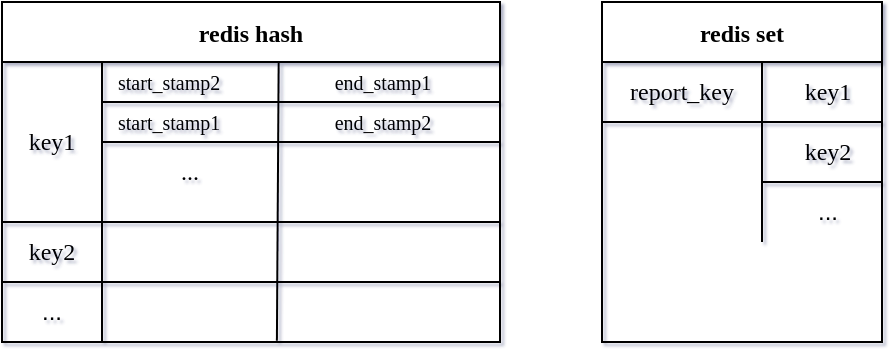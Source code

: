<mxfile version="15.3.7" type="github">
  <diagram id="tjPY2HDjKvtOfdVSWDJu" name="Page-1">
    <mxGraphModel dx="677" dy="-2000" grid="1" gridSize="10" guides="1" tooltips="1" connect="1" arrows="1" fold="1" page="1" pageScale="1" pageWidth="827" pageHeight="1169" math="0" shadow="1">
      <root>
        <mxCell id="0" />
        <mxCell id="1" parent="0" />
        <mxCell id="RR5l7dwtTw6Twv9wSW7C-24" value="" style="group;container=1;" vertex="1" connectable="0" parent="1">
          <mxGeometry x="200" y="2570" width="249" height="170" as="geometry" />
        </mxCell>
        <mxCell id="RR5l7dwtTw6Twv9wSW7C-20" value="" style="group;imageWidth=31;" vertex="1" connectable="0" parent="RR5l7dwtTw6Twv9wSW7C-24">
          <mxGeometry width="249" height="170" as="geometry" />
        </mxCell>
        <mxCell id="RR5l7dwtTw6Twv9wSW7C-1" value="redis hash" style="shape=table;startSize=30;container=1;collapsible=0;childLayout=tableLayout;fixedRows=1;rowLines=0;fontStyle=1;align=center;pointerEvents=1;fontFamily=Lucida Console;" vertex="1" parent="RR5l7dwtTw6Twv9wSW7C-20">
          <mxGeometry width="249" height="170" as="geometry" />
        </mxCell>
        <mxCell id="RR5l7dwtTw6Twv9wSW7C-2" value="" style="shape=partialRectangle;html=1;whiteSpace=wrap;collapsible=0;dropTarget=0;pointerEvents=1;fillColor=none;top=0;left=0;bottom=1;right=0;points=[[0,0.5],[1,0.5]];portConstraint=eastwest;" vertex="1" parent="RR5l7dwtTw6Twv9wSW7C-1">
          <mxGeometry y="30" width="249" height="80" as="geometry" />
        </mxCell>
        <mxCell id="RR5l7dwtTw6Twv9wSW7C-3" value="&lt;font face=&quot;Lucida Console&quot;&gt;key1&lt;/font&gt;" style="shape=partialRectangle;html=1;whiteSpace=wrap;connectable=0;fillColor=none;top=0;left=0;bottom=0;right=0;overflow=hidden;pointerEvents=1;" vertex="1" parent="RR5l7dwtTw6Twv9wSW7C-2">
          <mxGeometry width="50" height="80" as="geometry">
            <mxRectangle width="50" height="80" as="alternateBounds" />
          </mxGeometry>
        </mxCell>
        <mxCell id="RR5l7dwtTw6Twv9wSW7C-4" value="" style="shape=partialRectangle;html=1;whiteSpace=wrap;connectable=0;fillColor=none;top=0;left=0;bottom=0;right=0;align=left;spacingLeft=6;overflow=hidden;pointerEvents=1;" vertex="1" parent="RR5l7dwtTw6Twv9wSW7C-2">
          <mxGeometry x="50" width="199" height="80" as="geometry">
            <mxRectangle width="199" height="80" as="alternateBounds" />
          </mxGeometry>
        </mxCell>
        <mxCell id="RR5l7dwtTw6Twv9wSW7C-5" value="" style="shape=partialRectangle;html=1;whiteSpace=wrap;collapsible=0;dropTarget=0;pointerEvents=1;fillColor=none;top=0;left=0;bottom=0;right=0;points=[[0,0.5],[1,0.5]];portConstraint=eastwest;" vertex="1" parent="RR5l7dwtTw6Twv9wSW7C-1">
          <mxGeometry y="110" width="249" height="30" as="geometry" />
        </mxCell>
        <mxCell id="RR5l7dwtTw6Twv9wSW7C-6" value="&lt;font face=&quot;Lucida Console&quot;&gt;key2&lt;/font&gt;" style="shape=partialRectangle;html=1;whiteSpace=wrap;connectable=0;fillColor=none;top=0;left=0;bottom=0;right=0;overflow=hidden;pointerEvents=1;" vertex="1" parent="RR5l7dwtTw6Twv9wSW7C-5">
          <mxGeometry width="50" height="30" as="geometry">
            <mxRectangle width="50" height="30" as="alternateBounds" />
          </mxGeometry>
        </mxCell>
        <mxCell id="RR5l7dwtTw6Twv9wSW7C-7" value="" style="shape=partialRectangle;html=1;whiteSpace=wrap;connectable=0;fillColor=none;top=0;left=0;bottom=0;right=0;align=left;spacingLeft=6;overflow=hidden;pointerEvents=1;" vertex="1" parent="RR5l7dwtTw6Twv9wSW7C-5">
          <mxGeometry x="50" width="199" height="30" as="geometry">
            <mxRectangle width="199" height="30" as="alternateBounds" />
          </mxGeometry>
        </mxCell>
        <mxCell id="RR5l7dwtTw6Twv9wSW7C-8" value="" style="shape=partialRectangle;html=1;whiteSpace=wrap;collapsible=0;dropTarget=0;pointerEvents=1;fillColor=none;top=0;left=0;bottom=0;right=0;points=[[0,0.5],[1,0.5]];portConstraint=eastwest;" vertex="1" parent="RR5l7dwtTw6Twv9wSW7C-1">
          <mxGeometry y="140" width="249" height="30" as="geometry" />
        </mxCell>
        <mxCell id="RR5l7dwtTw6Twv9wSW7C-9" value="..." style="shape=partialRectangle;html=1;whiteSpace=wrap;connectable=0;fillColor=none;top=0;left=0;bottom=0;right=0;overflow=hidden;pointerEvents=1;" vertex="1" parent="RR5l7dwtTw6Twv9wSW7C-8">
          <mxGeometry width="50" height="30" as="geometry">
            <mxRectangle width="50" height="30" as="alternateBounds" />
          </mxGeometry>
        </mxCell>
        <mxCell id="RR5l7dwtTw6Twv9wSW7C-10" value="" style="shape=partialRectangle;html=1;whiteSpace=wrap;connectable=0;fillColor=none;top=0;left=0;bottom=0;right=0;align=left;spacingLeft=6;overflow=hidden;pointerEvents=1;" vertex="1" parent="RR5l7dwtTw6Twv9wSW7C-8">
          <mxGeometry x="50" width="199" height="30" as="geometry">
            <mxRectangle width="199" height="30" as="alternateBounds" />
          </mxGeometry>
        </mxCell>
        <mxCell id="RR5l7dwtTw6Twv9wSW7C-17" value="" style="endArrow=none;html=1;fontFamily=Comic Sans MS;entryX=1;entryY=0;entryDx=0;entryDy=0;entryPerimeter=0;exitX=0.002;exitY=0;exitDx=0;exitDy=0;exitPerimeter=0;" edge="1" parent="RR5l7dwtTw6Twv9wSW7C-1" source="RR5l7dwtTw6Twv9wSW7C-8" target="RR5l7dwtTw6Twv9wSW7C-8">
          <mxGeometry width="50" height="50" relative="1" as="geometry">
            <mxPoint x="41.5" y="154.83" as="sourcePoint" />
            <mxPoint x="289.006" y="154.83" as="targetPoint" />
          </mxGeometry>
        </mxCell>
        <mxCell id="RR5l7dwtTw6Twv9wSW7C-13" value="&lt;font style=&quot;font-size: 10px&quot; face=&quot;Lucida Console&quot;&gt;start_stamp2&lt;/font&gt;" style="shape=partialRectangle;html=1;whiteSpace=wrap;connectable=0;fillColor=none;top=0;left=0;bottom=0;right=0;align=left;spacingLeft=6;overflow=hidden;pointerEvents=1;" vertex="1" parent="RR5l7dwtTw6Twv9wSW7C-20">
          <mxGeometry x="50" y="30" width="199" height="20" as="geometry">
            <mxRectangle width="131" height="30" as="alternateBounds" />
          </mxGeometry>
        </mxCell>
        <mxCell id="RR5l7dwtTw6Twv9wSW7C-15" value="&lt;font style=&quot;font-size: 10px&quot; face=&quot;Lucida Console&quot;&gt;start_stamp1&lt;/font&gt;" style="shape=partialRectangle;html=1;whiteSpace=wrap;connectable=0;fillColor=none;top=0;left=0;bottom=0;right=0;align=left;spacingLeft=6;overflow=hidden;pointerEvents=1;" vertex="1" parent="RR5l7dwtTw6Twv9wSW7C-20">
          <mxGeometry x="50" y="50" width="199" height="20" as="geometry">
            <mxRectangle width="131" height="30" as="alternateBounds" />
          </mxGeometry>
        </mxCell>
        <mxCell id="RR5l7dwtTw6Twv9wSW7C-18" value="" style="endArrow=none;html=1;fontFamily=Comic Sans MS;exitX=0.552;exitY=0.978;exitDx=0;exitDy=0;exitPerimeter=0;" edge="1" parent="RR5l7dwtTw6Twv9wSW7C-20" source="RR5l7dwtTw6Twv9wSW7C-8">
          <mxGeometry width="50" height="50" relative="1" as="geometry">
            <mxPoint x="345.833" y="90" as="sourcePoint" />
            <mxPoint x="138.333" y="30" as="targetPoint" />
          </mxGeometry>
        </mxCell>
        <mxCell id="RR5l7dwtTw6Twv9wSW7C-23" value="..." style="text;html=1;strokeColor=none;fillColor=none;align=center;verticalAlign=middle;whiteSpace=wrap;rounded=0;fontFamily=Comic Sans MS;" vertex="1" parent="RR5l7dwtTw6Twv9wSW7C-20">
          <mxGeometry x="60" y="75" width="67.783" height="20" as="geometry" />
        </mxCell>
        <mxCell id="RR5l7dwtTw6Twv9wSW7C-27" value="&lt;font style=&quot;font-size: 10px&quot; face=&quot;Lucida Console&quot;&gt;end_stamp2&lt;/font&gt;" style="text;html=1;align=center;verticalAlign=middle;resizable=0;points=[];autosize=1;strokeColor=none;fillColor=none;fontFamily=Comic Sans MS;" vertex="1" parent="RR5l7dwtTw6Twv9wSW7C-20">
          <mxGeometry x="149.997" y="50" width="80" height="20" as="geometry" />
        </mxCell>
        <mxCell id="RR5l7dwtTw6Twv9wSW7C-28" value="&lt;font style=&quot;font-size: 10px&quot; face=&quot;Lucida Console&quot;&gt;end_stamp1&lt;/font&gt;" style="text;html=1;align=center;verticalAlign=middle;resizable=0;points=[];autosize=1;strokeColor=none;fillColor=none;fontFamily=Comic Sans MS;" vertex="1" parent="RR5l7dwtTw6Twv9wSW7C-20">
          <mxGeometry x="149.997" y="30" width="80" height="20" as="geometry" />
        </mxCell>
        <mxCell id="RR5l7dwtTw6Twv9wSW7C-21" value="" style="endArrow=none;html=1;fontFamily=Comic Sans MS;" edge="1" parent="RR5l7dwtTw6Twv9wSW7C-24">
          <mxGeometry width="50" height="50" relative="1" as="geometry">
            <mxPoint x="50" y="50" as="sourcePoint" />
            <mxPoint x="249" y="50" as="targetPoint" />
          </mxGeometry>
        </mxCell>
        <mxCell id="RR5l7dwtTw6Twv9wSW7C-22" value="" style="endArrow=none;html=1;fontFamily=Comic Sans MS;" edge="1" parent="RR5l7dwtTw6Twv9wSW7C-24">
          <mxGeometry width="50" height="50" relative="1" as="geometry">
            <mxPoint x="50" y="70" as="sourcePoint" />
            <mxPoint x="249" y="70" as="targetPoint" />
          </mxGeometry>
        </mxCell>
        <mxCell id="RR5l7dwtTw6Twv9wSW7C-31" value="redis set" style="shape=table;startSize=30;container=1;collapsible=0;childLayout=tableLayout;fixedRows=1;rowLines=0;fontStyle=1;align=center;pointerEvents=1;fontFamily=Lucida Console;" vertex="1" parent="1">
          <mxGeometry x="500" y="2570" width="140" height="170" as="geometry" />
        </mxCell>
        <mxCell id="RR5l7dwtTw6Twv9wSW7C-32" value="" style="shape=partialRectangle;html=1;whiteSpace=wrap;collapsible=0;dropTarget=0;pointerEvents=1;fillColor=none;top=0;left=0;bottom=1;right=0;points=[[0,0.5],[1,0.5]];portConstraint=eastwest;" vertex="1" parent="RR5l7dwtTw6Twv9wSW7C-31">
          <mxGeometry y="30" width="140" height="30" as="geometry" />
        </mxCell>
        <mxCell id="RR5l7dwtTw6Twv9wSW7C-33" value="&lt;font face=&quot;Lucida Console&quot;&gt;report_key&lt;/font&gt;" style="shape=partialRectangle;html=1;whiteSpace=wrap;connectable=0;fillColor=none;top=0;left=0;bottom=0;right=0;overflow=hidden;pointerEvents=1;" vertex="1" parent="RR5l7dwtTw6Twv9wSW7C-32">
          <mxGeometry width="80" height="30" as="geometry">
            <mxRectangle width="80" height="30" as="alternateBounds" />
          </mxGeometry>
        </mxCell>
        <mxCell id="RR5l7dwtTw6Twv9wSW7C-34" value="&lt;div align=&quot;center&quot;&gt;&lt;font face=&quot;Lucida Console&quot;&gt;key1&lt;/font&gt;&lt;/div&gt;" style="shape=partialRectangle;html=1;whiteSpace=wrap;connectable=0;fillColor=none;top=0;left=0;bottom=0;right=0;align=center;spacingLeft=6;overflow=hidden;pointerEvents=1;" vertex="1" parent="RR5l7dwtTw6Twv9wSW7C-32">
          <mxGeometry x="80" width="60" height="30" as="geometry">
            <mxRectangle width="60" height="30" as="alternateBounds" />
          </mxGeometry>
        </mxCell>
        <mxCell id="RR5l7dwtTw6Twv9wSW7C-35" value="" style="shape=partialRectangle;html=1;whiteSpace=wrap;collapsible=0;dropTarget=0;pointerEvents=1;fillColor=none;top=0;left=0;bottom=0;right=0;points=[[0,0.5],[1,0.5]];portConstraint=eastwest;" vertex="1" parent="RR5l7dwtTw6Twv9wSW7C-31">
          <mxGeometry y="60" width="140" height="30" as="geometry" />
        </mxCell>
        <mxCell id="RR5l7dwtTw6Twv9wSW7C-36" value="" style="shape=partialRectangle;html=1;whiteSpace=wrap;connectable=0;fillColor=none;top=0;left=0;bottom=0;right=0;overflow=hidden;pointerEvents=1;" vertex="1" parent="RR5l7dwtTw6Twv9wSW7C-35">
          <mxGeometry width="80" height="30" as="geometry">
            <mxRectangle width="80" height="30" as="alternateBounds" />
          </mxGeometry>
        </mxCell>
        <mxCell id="RR5l7dwtTw6Twv9wSW7C-37" value="" style="shape=partialRectangle;html=1;whiteSpace=wrap;connectable=0;fillColor=none;top=0;left=0;bottom=0;right=0;align=left;spacingLeft=6;overflow=hidden;pointerEvents=1;" vertex="1" parent="RR5l7dwtTw6Twv9wSW7C-35">
          <mxGeometry x="80" width="60" height="30" as="geometry">
            <mxRectangle width="60" height="30" as="alternateBounds" />
          </mxGeometry>
        </mxCell>
        <mxCell id="RR5l7dwtTw6Twv9wSW7C-38" value="" style="shape=partialRectangle;html=1;whiteSpace=wrap;collapsible=0;dropTarget=0;pointerEvents=1;fillColor=none;top=0;left=0;bottom=0;right=0;points=[[0,0.5],[1,0.5]];portConstraint=eastwest;" vertex="1" parent="RR5l7dwtTw6Twv9wSW7C-31">
          <mxGeometry y="90" width="140" height="30" as="geometry" />
        </mxCell>
        <mxCell id="RR5l7dwtTw6Twv9wSW7C-39" value="" style="shape=partialRectangle;html=1;whiteSpace=wrap;connectable=0;fillColor=none;top=0;left=0;bottom=0;right=0;overflow=hidden;pointerEvents=1;" vertex="1" parent="RR5l7dwtTw6Twv9wSW7C-38">
          <mxGeometry width="80" height="30" as="geometry">
            <mxRectangle width="80" height="30" as="alternateBounds" />
          </mxGeometry>
        </mxCell>
        <mxCell id="RR5l7dwtTw6Twv9wSW7C-40" value="" style="shape=partialRectangle;html=1;whiteSpace=wrap;connectable=0;fillColor=none;top=0;left=0;bottom=0;right=0;align=left;spacingLeft=6;overflow=hidden;pointerEvents=1;" vertex="1" parent="RR5l7dwtTw6Twv9wSW7C-38">
          <mxGeometry x="80" width="60" height="30" as="geometry">
            <mxRectangle width="60" height="30" as="alternateBounds" />
          </mxGeometry>
        </mxCell>
        <mxCell id="RR5l7dwtTw6Twv9wSW7C-42" value="&lt;div align=&quot;center&quot;&gt;&lt;font face=&quot;Lucida Console&quot;&gt;key2&lt;/font&gt;&lt;/div&gt;" style="shape=partialRectangle;html=1;whiteSpace=wrap;connectable=0;fillColor=none;top=0;left=0;bottom=0;right=0;align=center;spacingLeft=6;overflow=hidden;pointerEvents=1;" vertex="1" parent="1">
          <mxGeometry x="580" y="2630" width="60" height="30" as="geometry">
            <mxRectangle width="60" height="30" as="alternateBounds" />
          </mxGeometry>
        </mxCell>
        <mxCell id="RR5l7dwtTw6Twv9wSW7C-43" value="..." style="shape=partialRectangle;html=1;whiteSpace=wrap;connectable=0;fillColor=none;top=0;left=0;bottom=0;right=0;align=center;spacingLeft=6;overflow=hidden;pointerEvents=1;" vertex="1" parent="1">
          <mxGeometry x="580" y="2660" width="60" height="30" as="geometry">
            <mxRectangle width="60" height="30" as="alternateBounds" />
          </mxGeometry>
        </mxCell>
        <mxCell id="RR5l7dwtTw6Twv9wSW7C-44" value="" style="endArrow=none;html=1;fontFamily=Lucida Console;" edge="1" parent="1">
          <mxGeometry width="50" height="50" relative="1" as="geometry">
            <mxPoint x="580" y="2660" as="sourcePoint" />
            <mxPoint x="640" y="2660" as="targetPoint" />
          </mxGeometry>
        </mxCell>
      </root>
    </mxGraphModel>
  </diagram>
</mxfile>
